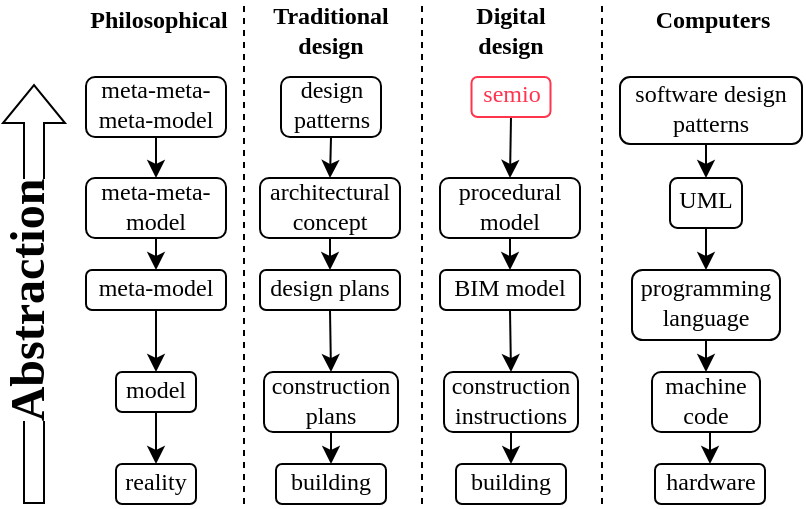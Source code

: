 <mxfile version="15.7.3" type="device"><diagram id="_s_DWteNMCQopzf8y5KG" name="Page-1"><mxGraphModel dx="1389" dy="552" grid="1" gridSize="10" guides="1" tooltips="1" connect="1" arrows="1" fold="1" page="1" pageScale="1" pageWidth="850" pageHeight="1100" math="0" shadow="0"><root><mxCell id="0"/><mxCell id="1" parent="0"/><mxCell id="z2XPyAlKhMI6viIqVQG4-11" style="edgeStyle=orthogonalEdgeStyle;rounded=0;orthogonalLoop=1;jettySize=auto;html=1;exitX=0.5;exitY=1;exitDx=0;exitDy=0;entryX=0.5;entryY=0;entryDx=0;entryDy=0;fontFamily=Times New Roman;fillColor=none;" edge="1" parent="1" source="z2XPyAlKhMI6viIqVQG4-1" target="z2XPyAlKhMI6viIqVQG4-2"><mxGeometry relative="1" as="geometry"/></mxCell><mxCell id="z2XPyAlKhMI6viIqVQG4-1" value="meta-meta-meta-model" style="rounded=1;whiteSpace=wrap;html=1;spacingTop=-3;fontFamily=Times New Roman;fillColor=none;" vertex="1" parent="1"><mxGeometry x="-571" y="296.5" width="70" height="30" as="geometry"/></mxCell><mxCell id="z2XPyAlKhMI6viIqVQG4-10" style="edgeStyle=orthogonalEdgeStyle;rounded=0;orthogonalLoop=1;jettySize=auto;html=1;exitX=0.5;exitY=1;exitDx=0;exitDy=0;entryX=0.5;entryY=0;entryDx=0;entryDy=0;fontFamily=Times New Roman;fillColor=none;" edge="1" parent="1" source="z2XPyAlKhMI6viIqVQG4-2" target="z2XPyAlKhMI6viIqVQG4-3"><mxGeometry relative="1" as="geometry"/></mxCell><mxCell id="z2XPyAlKhMI6viIqVQG4-2" value="meta-meta-model" style="rounded=1;whiteSpace=wrap;html=1;spacingTop=-3;fontFamily=Times New Roman;fillColor=none;" vertex="1" parent="1"><mxGeometry x="-571" y="347" width="70" height="30" as="geometry"/></mxCell><mxCell id="z2XPyAlKhMI6viIqVQG4-9" style="edgeStyle=orthogonalEdgeStyle;rounded=0;orthogonalLoop=1;jettySize=auto;html=1;exitX=0.5;exitY=1;exitDx=0;exitDy=0;entryX=0.5;entryY=0;entryDx=0;entryDy=0;fontFamily=Times New Roman;fillColor=none;" edge="1" parent="1" source="z2XPyAlKhMI6viIqVQG4-3" target="z2XPyAlKhMI6viIqVQG4-4"><mxGeometry relative="1" as="geometry"/></mxCell><mxCell id="z2XPyAlKhMI6viIqVQG4-3" value="meta-model" style="rounded=1;whiteSpace=wrap;html=1;spacingTop=-3;fontFamily=Times New Roman;fillColor=none;" vertex="1" parent="1"><mxGeometry x="-571" y="393" width="70" height="20" as="geometry"/></mxCell><mxCell id="z2XPyAlKhMI6viIqVQG4-8" style="edgeStyle=orthogonalEdgeStyle;rounded=0;orthogonalLoop=1;jettySize=auto;html=1;exitX=0.5;exitY=1;exitDx=0;exitDy=0;entryX=0.5;entryY=0;entryDx=0;entryDy=0;fontFamily=Times New Roman;fillColor=none;" edge="1" parent="1" source="z2XPyAlKhMI6viIqVQG4-4" target="z2XPyAlKhMI6viIqVQG4-6"><mxGeometry relative="1" as="geometry"/></mxCell><mxCell id="z2XPyAlKhMI6viIqVQG4-4" value="model" style="rounded=1;whiteSpace=wrap;html=1;spacingTop=-3;fontFamily=Times New Roman;fillColor=none;" vertex="1" parent="1"><mxGeometry x="-556" y="444" width="40" height="20" as="geometry"/></mxCell><mxCell id="z2XPyAlKhMI6viIqVQG4-6" value="reality" style="rounded=1;whiteSpace=wrap;html=1;spacingLeft=0;spacingTop=-3;fontFamily=Times New Roman;fillColor=none;" vertex="1" parent="1"><mxGeometry x="-556" y="490" width="40" height="20" as="geometry"/></mxCell><mxCell id="z2XPyAlKhMI6viIqVQG4-12" style="edgeStyle=orthogonalEdgeStyle;rounded=0;orthogonalLoop=1;jettySize=auto;html=1;exitX=0.5;exitY=1;exitDx=0;exitDy=0;entryX=0.5;entryY=0;entryDx=0;entryDy=0;fontFamily=Times New Roman;fillColor=none;" edge="1" parent="1" source="z2XPyAlKhMI6viIqVQG4-13" target="z2XPyAlKhMI6viIqVQG4-15"><mxGeometry relative="1" as="geometry"/></mxCell><mxCell id="z2XPyAlKhMI6viIqVQG4-13" value="design patterns" style="rounded=1;whiteSpace=wrap;html=1;spacingTop=-3;fontFamily=Times New Roman;fillColor=none;" vertex="1" parent="1"><mxGeometry x="-473.5" y="296.5" width="50" height="30" as="geometry"/></mxCell><mxCell id="z2XPyAlKhMI6viIqVQG4-14" style="edgeStyle=orthogonalEdgeStyle;rounded=0;orthogonalLoop=1;jettySize=auto;html=1;exitX=0.5;exitY=1;exitDx=0;exitDy=0;entryX=0.5;entryY=0;entryDx=0;entryDy=0;fontFamily=Times New Roman;fillColor=none;" edge="1" parent="1" source="z2XPyAlKhMI6viIqVQG4-15" target="z2XPyAlKhMI6viIqVQG4-17"><mxGeometry relative="1" as="geometry"/></mxCell><mxCell id="z2XPyAlKhMI6viIqVQG4-15" value="architectural concept" style="rounded=1;whiteSpace=wrap;html=1;spacingTop=-3;fontFamily=Times New Roman;fillColor=none;" vertex="1" parent="1"><mxGeometry x="-484" y="347" width="70" height="30" as="geometry"/></mxCell><mxCell id="z2XPyAlKhMI6viIqVQG4-16" style="edgeStyle=orthogonalEdgeStyle;rounded=0;orthogonalLoop=1;jettySize=auto;html=1;exitX=0.5;exitY=1;exitDx=0;exitDy=0;entryX=0.5;entryY=0;entryDx=0;entryDy=0;fontFamily=Times New Roman;fillColor=none;" edge="1" parent="1" source="z2XPyAlKhMI6viIqVQG4-17" target="z2XPyAlKhMI6viIqVQG4-19"><mxGeometry relative="1" as="geometry"/></mxCell><mxCell id="z2XPyAlKhMI6viIqVQG4-17" value="design plans" style="rounded=1;whiteSpace=wrap;html=1;spacingTop=-3;fontFamily=Times New Roman;fillColor=none;" vertex="1" parent="1"><mxGeometry x="-484" y="393" width="70" height="20" as="geometry"/></mxCell><mxCell id="z2XPyAlKhMI6viIqVQG4-18" style="edgeStyle=orthogonalEdgeStyle;rounded=0;orthogonalLoop=1;jettySize=auto;html=1;exitX=0.5;exitY=1;exitDx=0;exitDy=0;entryX=0.5;entryY=0;entryDx=0;entryDy=0;fontFamily=Times New Roman;fillColor=none;" edge="1" parent="1" source="z2XPyAlKhMI6viIqVQG4-19" target="z2XPyAlKhMI6viIqVQG4-20"><mxGeometry relative="1" as="geometry"/></mxCell><mxCell id="z2XPyAlKhMI6viIqVQG4-19" value="construction plans" style="rounded=1;whiteSpace=wrap;html=1;spacingTop=-3;fontFamily=Times New Roman;fillColor=none;" vertex="1" parent="1"><mxGeometry x="-482" y="444" width="67" height="30" as="geometry"/></mxCell><mxCell id="z2XPyAlKhMI6viIqVQG4-20" value="building" style="rounded=1;whiteSpace=wrap;html=1;spacingLeft=0;spacingTop=-3;fontFamily=Times New Roman;fillColor=none;" vertex="1" parent="1"><mxGeometry x="-476" y="490" width="55" height="20" as="geometry"/></mxCell><mxCell id="z2XPyAlKhMI6viIqVQG4-21" style="edgeStyle=orthogonalEdgeStyle;rounded=0;orthogonalLoop=1;jettySize=auto;html=1;exitX=0.5;exitY=1;exitDx=0;exitDy=0;entryX=0.5;entryY=0;entryDx=0;entryDy=0;fontFamily=Times New Roman;fillColor=none;" edge="1" parent="1" source="z2XPyAlKhMI6viIqVQG4-22" target="z2XPyAlKhMI6viIqVQG4-24"><mxGeometry relative="1" as="geometry"/></mxCell><mxCell id="z2XPyAlKhMI6viIqVQG4-22" value="semio" style="rounded=1;whiteSpace=wrap;html=1;spacingTop=-3;strokeColor=#FF344F;fontColor=#FF344F;fontFamily=Times New Roman;fillColor=none;" vertex="1" parent="1"><mxGeometry x="-378.25" y="296.5" width="39.5" height="20" as="geometry"/></mxCell><mxCell id="z2XPyAlKhMI6viIqVQG4-23" style="edgeStyle=orthogonalEdgeStyle;rounded=0;orthogonalLoop=1;jettySize=auto;html=1;exitX=0.5;exitY=1;exitDx=0;exitDy=0;entryX=0.5;entryY=0;entryDx=0;entryDy=0;fontFamily=Times New Roman;fillColor=none;" edge="1" parent="1" source="z2XPyAlKhMI6viIqVQG4-24" target="z2XPyAlKhMI6viIqVQG4-26"><mxGeometry relative="1" as="geometry"/></mxCell><mxCell id="z2XPyAlKhMI6viIqVQG4-24" value="procedural model" style="rounded=1;whiteSpace=wrap;html=1;spacingTop=-3;fontFamily=Times New Roman;fillColor=none;" vertex="1" parent="1"><mxGeometry x="-394" y="347" width="70" height="30" as="geometry"/></mxCell><mxCell id="z2XPyAlKhMI6viIqVQG4-25" style="edgeStyle=orthogonalEdgeStyle;rounded=0;orthogonalLoop=1;jettySize=auto;html=1;exitX=0.5;exitY=1;exitDx=0;exitDy=0;entryX=0.5;entryY=0;entryDx=0;entryDy=0;fontFamily=Times New Roman;fillColor=none;" edge="1" parent="1" source="z2XPyAlKhMI6viIqVQG4-26" target="z2XPyAlKhMI6viIqVQG4-28"><mxGeometry relative="1" as="geometry"/></mxCell><mxCell id="z2XPyAlKhMI6viIqVQG4-26" value="BIM model" style="rounded=1;whiteSpace=wrap;html=1;spacingTop=-3;fontFamily=Times New Roman;fillColor=none;" vertex="1" parent="1"><mxGeometry x="-394" y="393" width="70" height="20" as="geometry"/></mxCell><mxCell id="z2XPyAlKhMI6viIqVQG4-27" style="edgeStyle=orthogonalEdgeStyle;rounded=0;orthogonalLoop=1;jettySize=auto;html=1;exitX=0.5;exitY=1;exitDx=0;exitDy=0;entryX=0.5;entryY=0;entryDx=0;entryDy=0;fontFamily=Times New Roman;fillColor=none;" edge="1" parent="1" source="z2XPyAlKhMI6viIqVQG4-28" target="z2XPyAlKhMI6viIqVQG4-29"><mxGeometry relative="1" as="geometry"/></mxCell><mxCell id="z2XPyAlKhMI6viIqVQG4-28" value="construction instructions" style="rounded=1;whiteSpace=wrap;html=1;spacingTop=-3;fontFamily=Times New Roman;fillColor=none;" vertex="1" parent="1"><mxGeometry x="-392" y="444" width="67" height="30" as="geometry"/></mxCell><mxCell id="z2XPyAlKhMI6viIqVQG4-29" value="building" style="rounded=1;whiteSpace=wrap;html=1;spacingLeft=0;spacingTop=-3;fontFamily=Times New Roman;fillColor=none;" vertex="1" parent="1"><mxGeometry x="-386" y="490" width="55" height="20" as="geometry"/></mxCell><mxCell id="z2XPyAlKhMI6viIqVQG4-31" value="" style="endArrow=none;dashed=1;html=1;rounded=0;fontColor=#FF344F;fontFamily=Times New Roman;fillColor=none;" edge="1" parent="1"><mxGeometry width="50" height="50" relative="1" as="geometry"><mxPoint x="-492" y="510" as="sourcePoint"/><mxPoint x="-492" y="260" as="targetPoint"/></mxGeometry></mxCell><mxCell id="z2XPyAlKhMI6viIqVQG4-32" value="Traditional&lt;br&gt;design" style="text;html=1;align=center;verticalAlign=middle;resizable=0;points=[];autosize=1;strokeColor=none;fillColor=none;fontColor=#000000;fontStyle=1;fontFamily=Times New Roman;" vertex="1" parent="1"><mxGeometry x="-484" y="258" width="70" height="30" as="geometry"/></mxCell><mxCell id="z2XPyAlKhMI6viIqVQG4-33" value="&lt;span style=&quot;font-weight: 700&quot;&gt;Digital&lt;/span&gt;&lt;br style=&quot;font-weight: 700&quot;&gt;&lt;span style=&quot;font-weight: 700&quot;&gt;design&lt;/span&gt;" style="text;html=1;align=center;verticalAlign=middle;resizable=0;points=[];autosize=1;strokeColor=none;fillColor=none;fontColor=#000000;fontFamily=Times New Roman;" vertex="1" parent="1"><mxGeometry x="-384" y="258" width="50" height="30" as="geometry"/></mxCell><mxCell id="z2XPyAlKhMI6viIqVQG4-34" value="" style="endArrow=none;dashed=1;html=1;rounded=0;fontColor=#FF344F;fontFamily=Times New Roman;fillColor=none;" edge="1" parent="1"><mxGeometry width="50" height="50" relative="1" as="geometry"><mxPoint x="-403" y="510" as="sourcePoint"/><mxPoint x="-403" y="260" as="targetPoint"/></mxGeometry></mxCell><mxCell id="z2XPyAlKhMI6viIqVQG4-40" style="edgeStyle=orthogonalEdgeStyle;rounded=0;orthogonalLoop=1;jettySize=auto;html=1;exitX=0.5;exitY=1;exitDx=0;exitDy=0;entryX=0.5;entryY=0;entryDx=0;entryDy=0;fontFamily=Times New Roman;fillColor=none;" edge="1" parent="1" source="z2XPyAlKhMI6viIqVQG4-41" target="z2XPyAlKhMI6viIqVQG4-43"><mxGeometry relative="1" as="geometry"/></mxCell><mxCell id="z2XPyAlKhMI6viIqVQG4-41" value="UML" style="rounded=1;whiteSpace=wrap;html=1;spacingTop=-3;fontFamily=Times New Roman;fillColor=none;" vertex="1" parent="1"><mxGeometry x="-279" y="347" width="36" height="25" as="geometry"/></mxCell><mxCell id="z2XPyAlKhMI6viIqVQG4-42" style="edgeStyle=orthogonalEdgeStyle;rounded=0;orthogonalLoop=1;jettySize=auto;html=1;exitX=0.5;exitY=1;exitDx=0;exitDy=0;entryX=0.5;entryY=0;entryDx=0;entryDy=0;fontFamily=Times New Roman;fillColor=none;" edge="1" parent="1" source="z2XPyAlKhMI6viIqVQG4-43" target="z2XPyAlKhMI6viIqVQG4-45"><mxGeometry relative="1" as="geometry"/></mxCell><mxCell id="z2XPyAlKhMI6viIqVQG4-43" value="programming language" style="rounded=1;whiteSpace=wrap;html=1;spacingTop=-3;fontFamily=Times New Roman;fillColor=none;" vertex="1" parent="1"><mxGeometry x="-298" y="393" width="74" height="35" as="geometry"/></mxCell><mxCell id="z2XPyAlKhMI6viIqVQG4-44" style="edgeStyle=orthogonalEdgeStyle;rounded=0;orthogonalLoop=1;jettySize=auto;html=1;exitX=0.5;exitY=1;exitDx=0;exitDy=0;entryX=0.5;entryY=0;entryDx=0;entryDy=0;fontFamily=Times New Roman;fillColor=none;" edge="1" parent="1" source="z2XPyAlKhMI6viIqVQG4-45" target="z2XPyAlKhMI6viIqVQG4-46"><mxGeometry relative="1" as="geometry"/></mxCell><mxCell id="z2XPyAlKhMI6viIqVQG4-45" value="machine code" style="rounded=1;whiteSpace=wrap;html=1;spacingTop=-3;fontFamily=Times New Roman;fillColor=none;" vertex="1" parent="1"><mxGeometry x="-288" y="444" width="54" height="30" as="geometry"/></mxCell><mxCell id="z2XPyAlKhMI6viIqVQG4-46" value="hardware" style="rounded=1;whiteSpace=wrap;html=1;spacingLeft=0;spacingTop=-3;fontFamily=Times New Roman;fillColor=none;" vertex="1" parent="1"><mxGeometry x="-286.5" y="490" width="55" height="20" as="geometry"/></mxCell><mxCell id="z2XPyAlKhMI6viIqVQG4-47" value="&lt;b&gt;Computers&lt;/b&gt;" style="text;html=1;align=center;verticalAlign=middle;resizable=0;points=[];autosize=1;strokeColor=none;fillColor=none;fontColor=#000000;fontFamily=Times New Roman;" vertex="1" parent="1"><mxGeometry x="-293" y="258" width="70" height="20" as="geometry"/></mxCell><mxCell id="z2XPyAlKhMI6viIqVQG4-48" value="" style="endArrow=none;dashed=1;html=1;rounded=0;fontColor=#FF344F;fontFamily=Times New Roman;fillColor=none;" edge="1" parent="1"><mxGeometry width="50" height="50" relative="1" as="geometry"><mxPoint x="-313" y="510" as="sourcePoint"/><mxPoint x="-313" y="260" as="targetPoint"/></mxGeometry></mxCell><mxCell id="z2XPyAlKhMI6viIqVQG4-49" value="&lt;b&gt;Philosophical&lt;/b&gt;" style="text;html=1;align=center;verticalAlign=middle;resizable=0;points=[];autosize=1;strokeColor=none;fillColor=none;fontColor=#000000;fontFamily=Times New Roman;" vertex="1" parent="1"><mxGeometry x="-575" y="258" width="80" height="20" as="geometry"/></mxCell><mxCell id="z2XPyAlKhMI6viIqVQG4-54" style="edgeStyle=orthogonalEdgeStyle;rounded=0;orthogonalLoop=1;jettySize=auto;html=1;exitX=0.5;exitY=1;exitDx=0;exitDy=0;entryX=0.5;entryY=0;entryDx=0;entryDy=0;fontSize=24;fontColor=#000000;fontFamily=Times New Roman;fillColor=none;" edge="1" parent="1" source="z2XPyAlKhMI6viIqVQG4-50" target="z2XPyAlKhMI6viIqVQG4-41"><mxGeometry relative="1" as="geometry"/></mxCell><mxCell id="z2XPyAlKhMI6viIqVQG4-50" value="software design patterns" style="rounded=1;whiteSpace=wrap;html=1;spacingTop=-3;fontFamily=Times New Roman;fillColor=none;" vertex="1" parent="1"><mxGeometry x="-304" y="296.5" width="91" height="33.5" as="geometry"/></mxCell><mxCell id="z2XPyAlKhMI6viIqVQG4-52" value="" style="shape=flexArrow;endArrow=classic;html=1;rounded=0;fontColor=#000000;fontFamily=Times New Roman;fillColor=none;" edge="1" parent="1"><mxGeometry width="50" height="50" relative="1" as="geometry"><mxPoint x="-597" y="510" as="sourcePoint"/><mxPoint x="-597" y="300" as="targetPoint"/></mxGeometry></mxCell><mxCell id="z2XPyAlKhMI6viIqVQG4-53" value="&lt;b&gt;&lt;font style=&quot;font-size: 24px&quot;&gt;Abstraction&lt;/font&gt;&lt;/b&gt;" style="edgeLabel;html=1;align=center;verticalAlign=middle;resizable=0;points=[];fontColor=#000000;rotation=-90;labelBackgroundColor=default;fontFamily=Times New Roman;fillColor=none;" vertex="1" connectable="0" parent="z2XPyAlKhMI6viIqVQG4-52"><mxGeometry x="-0.083" y="1" relative="1" as="geometry"><mxPoint x="-2" y="-5" as="offset"/></mxGeometry></mxCell></root></mxGraphModel></diagram></mxfile>